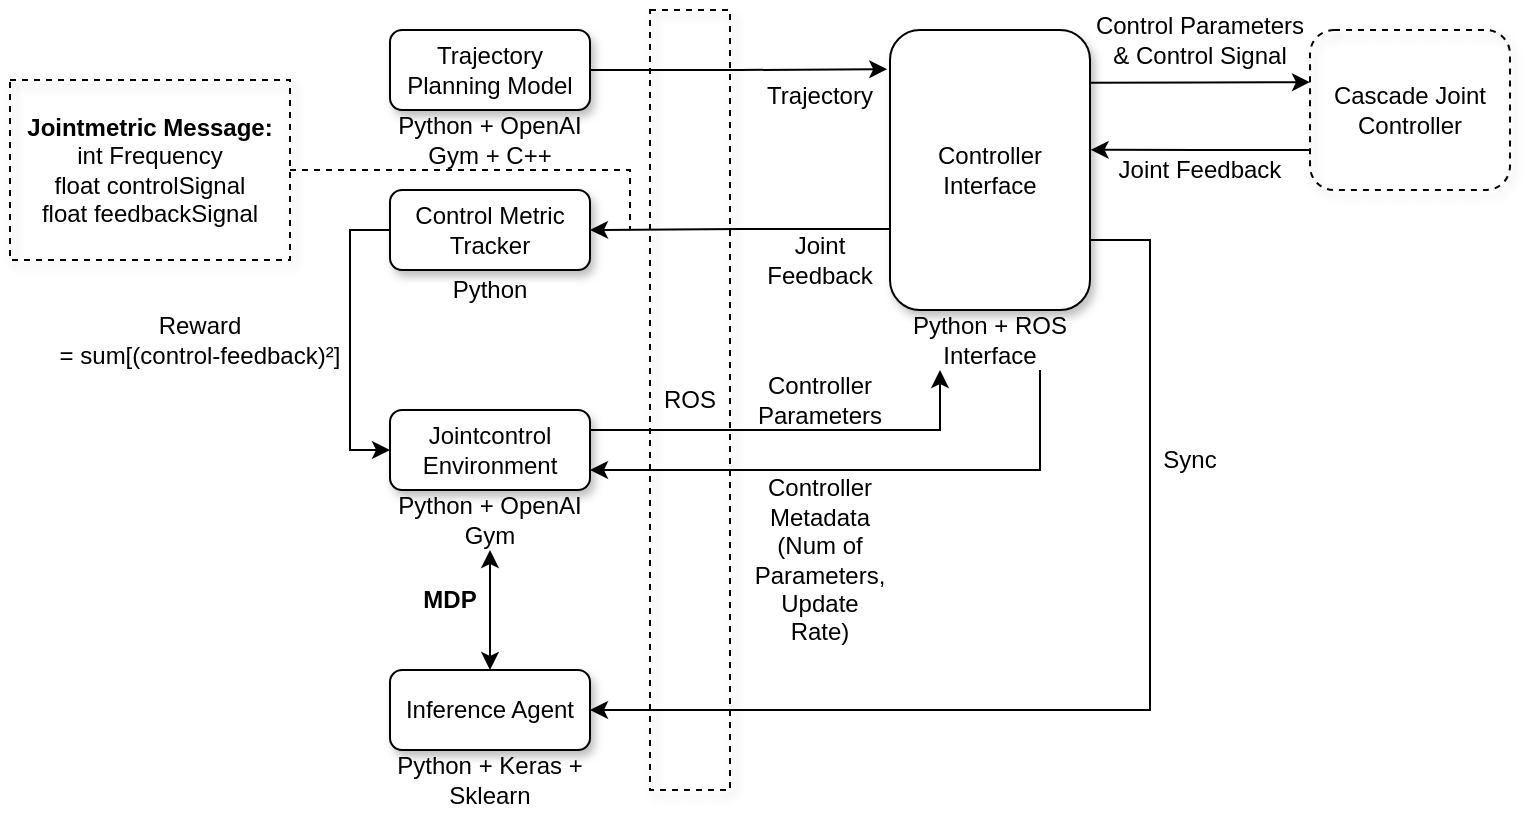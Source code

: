 <mxfile version="15.2.7" type="device"><diagram id="HK3_xNM6jx3Wpafa73o2" name="Page-1"><mxGraphModel dx="1764" dy="986" grid="1" gridSize="10" guides="1" tooltips="1" connect="1" arrows="1" fold="1" page="1" pageScale="1" pageWidth="827" pageHeight="1169" math="0" shadow="0"><root><mxCell id="0"/><mxCell id="1" parent="0"/><mxCell id="TVt5JG4dqcYT70cMuzvg-8" style="edgeStyle=orthogonalEdgeStyle;rounded=0;orthogonalLoop=1;jettySize=auto;html=1;exitX=1;exitY=0.5;exitDx=0;exitDy=0;entryX=-0.014;entryY=0.14;entryDx=0;entryDy=0;entryPerimeter=0;" parent="1" source="TVt5JG4dqcYT70cMuzvg-1" target="TVt5JG4dqcYT70cMuzvg-5" edge="1"><mxGeometry relative="1" as="geometry"/></mxCell><mxCell id="TVt5JG4dqcYT70cMuzvg-1" value="Trajectory Planning Model" style="rounded=1;whiteSpace=wrap;html=1;shadow=1;" parent="1" vertex="1"><mxGeometry x="210" y="50" width="100" height="40" as="geometry"/></mxCell><mxCell id="TVt5JG4dqcYT70cMuzvg-4" value="Python + OpenAI Gym + C++" style="text;html=1;strokeColor=none;fillColor=none;align=center;verticalAlign=middle;whiteSpace=wrap;rounded=0;shadow=1;" parent="1" vertex="1"><mxGeometry x="210" y="90" width="100" height="30" as="geometry"/></mxCell><mxCell id="TVt5JG4dqcYT70cMuzvg-33" style="edgeStyle=orthogonalEdgeStyle;rounded=0;orthogonalLoop=1;jettySize=auto;html=1;exitX=1;exitY=0.188;exitDx=0;exitDy=0;entryX=0;entryY=0.326;entryDx=0;entryDy=0;entryPerimeter=0;startArrow=none;startFill=0;endArrow=classic;endFill=1;exitPerimeter=0;" parent="1" source="TVt5JG4dqcYT70cMuzvg-5" target="TVt5JG4dqcYT70cMuzvg-31" edge="1"><mxGeometry relative="1" as="geometry"/></mxCell><mxCell id="TVt5JG4dqcYT70cMuzvg-39" style="edgeStyle=orthogonalEdgeStyle;rounded=0;orthogonalLoop=1;jettySize=auto;html=1;exitX=0.011;exitY=0.711;exitDx=0;exitDy=0;entryX=1;entryY=0.5;entryDx=0;entryDy=0;startArrow=none;startFill=0;endArrow=classic;endFill=1;exitPerimeter=0;" parent="1" source="TVt5JG4dqcYT70cMuzvg-5" target="TVt5JG4dqcYT70cMuzvg-9" edge="1"><mxGeometry relative="1" as="geometry"/></mxCell><mxCell id="TVt5JG4dqcYT70cMuzvg-5" value="Controller Interface" style="rounded=1;whiteSpace=wrap;html=1;shadow=1;" parent="1" vertex="1"><mxGeometry x="460" y="50" width="100" height="140" as="geometry"/></mxCell><mxCell id="TVt5JG4dqcYT70cMuzvg-6" value="Python&amp;nbsp;+ ROS Interface" style="text;html=1;strokeColor=none;fillColor=none;align=center;verticalAlign=middle;whiteSpace=wrap;rounded=0;shadow=1;" parent="1" vertex="1"><mxGeometry x="460" y="190" width="100" height="30" as="geometry"/></mxCell><mxCell id="TVt5JG4dqcYT70cMuzvg-7" value="ROS" style="rounded=0;whiteSpace=wrap;html=1;shadow=1;dashed=1;fillColor=none;" parent="1" vertex="1"><mxGeometry x="340" y="40" width="40" height="390" as="geometry"/></mxCell><mxCell id="TVt5JG4dqcYT70cMuzvg-42" style="edgeStyle=orthogonalEdgeStyle;rounded=0;orthogonalLoop=1;jettySize=auto;html=1;exitX=0;exitY=0.5;exitDx=0;exitDy=0;entryX=0;entryY=0.5;entryDx=0;entryDy=0;startArrow=none;startFill=0;endArrow=classic;endFill=1;" parent="1" source="TVt5JG4dqcYT70cMuzvg-9" target="TVt5JG4dqcYT70cMuzvg-12" edge="1"><mxGeometry relative="1" as="geometry"/></mxCell><mxCell id="TVt5JG4dqcYT70cMuzvg-9" value="Control Metric Tracker" style="rounded=1;whiteSpace=wrap;html=1;shadow=1;" parent="1" vertex="1"><mxGeometry x="210" y="130" width="100" height="40" as="geometry"/></mxCell><mxCell id="TVt5JG4dqcYT70cMuzvg-10" value="Python" style="text;html=1;strokeColor=none;fillColor=none;align=center;verticalAlign=middle;whiteSpace=wrap;rounded=0;shadow=1;" parent="1" vertex="1"><mxGeometry x="210" y="170" width="100" height="20" as="geometry"/></mxCell><mxCell id="TVt5JG4dqcYT70cMuzvg-20" style="edgeStyle=orthogonalEdgeStyle;rounded=0;orthogonalLoop=1;jettySize=auto;html=1;exitX=1;exitY=0.75;exitDx=0;exitDy=0;entryX=0.75;entryY=1;entryDx=0;entryDy=0;startArrow=classic;startFill=1;endArrow=none;endFill=0;" parent="1" source="TVt5JG4dqcYT70cMuzvg-12" target="TVt5JG4dqcYT70cMuzvg-6" edge="1"><mxGeometry relative="1" as="geometry"><Array as="points"><mxPoint x="535" y="270"/></Array></mxGeometry></mxCell><mxCell id="TVt5JG4dqcYT70cMuzvg-22" style="edgeStyle=orthogonalEdgeStyle;rounded=0;orthogonalLoop=1;jettySize=auto;html=1;exitX=1;exitY=0.25;exitDx=0;exitDy=0;entryX=0.25;entryY=1;entryDx=0;entryDy=0;startArrow=none;startFill=0;endArrow=classic;endFill=1;" parent="1" source="TVt5JG4dqcYT70cMuzvg-12" target="TVt5JG4dqcYT70cMuzvg-6" edge="1"><mxGeometry relative="1" as="geometry"/></mxCell><mxCell id="TVt5JG4dqcYT70cMuzvg-12" value="Jointcontrol Environment" style="rounded=1;whiteSpace=wrap;html=1;shadow=1;" parent="1" vertex="1"><mxGeometry x="210" y="240" width="100" height="40" as="geometry"/></mxCell><mxCell id="TVt5JG4dqcYT70cMuzvg-13" value="Python + OpenAI Gym" style="text;html=1;strokeColor=none;fillColor=none;align=center;verticalAlign=middle;whiteSpace=wrap;rounded=0;shadow=1;" parent="1" vertex="1"><mxGeometry x="210" y="280" width="100" height="30" as="geometry"/></mxCell><mxCell id="TVt5JG4dqcYT70cMuzvg-16" value="Sync" style="text;html=1;strokeColor=none;fillColor=none;align=center;verticalAlign=middle;whiteSpace=wrap;rounded=0;shadow=1;dashed=1;" parent="1" vertex="1"><mxGeometry x="590.0" y="250" width="40" height="30" as="geometry"/></mxCell><mxCell id="TVt5JG4dqcYT70cMuzvg-17" value="" style="endArrow=classic;html=1;rounded=0;edgeStyle=orthogonalEdgeStyle;exitX=1;exitY=0.75;exitDx=0;exitDy=0;entryX=1;entryY=0.5;entryDx=0;entryDy=0;" parent="1" source="TVt5JG4dqcYT70cMuzvg-5" target="TVt5JG4dqcYT70cMuzvg-24" edge="1"><mxGeometry relative="1" as="geometry"><mxPoint x="937" y="190" as="sourcePoint"/><mxPoint x="937" y="240" as="targetPoint"/><Array as="points"><mxPoint x="590" y="155"/><mxPoint x="590" y="390"/></Array></mxGeometry></mxCell><mxCell id="TVt5JG4dqcYT70cMuzvg-19" value="Trajectory" style="text;html=1;strokeColor=none;fillColor=none;align=center;verticalAlign=middle;whiteSpace=wrap;rounded=0;shadow=1;dashed=1;" parent="1" vertex="1"><mxGeometry x="390" y="68" width="70" height="30" as="geometry"/></mxCell><mxCell id="TVt5JG4dqcYT70cMuzvg-21" value="Controller Metadata&lt;br&gt;(Num of Parameters, Update Rate)" style="text;html=1;strokeColor=none;fillColor=none;align=center;verticalAlign=middle;whiteSpace=wrap;rounded=0;shadow=1;dashed=1;" parent="1" vertex="1"><mxGeometry x="390" y="270" width="70" height="90" as="geometry"/></mxCell><mxCell id="TVt5JG4dqcYT70cMuzvg-23" value="Controller Parameters" style="text;html=1;strokeColor=none;fillColor=none;align=center;verticalAlign=middle;whiteSpace=wrap;rounded=0;shadow=1;dashed=1;" parent="1" vertex="1"><mxGeometry x="385" y="220" width="80" height="30" as="geometry"/></mxCell><mxCell id="TVt5JG4dqcYT70cMuzvg-24" value="Inference Agent" style="rounded=1;whiteSpace=wrap;html=1;shadow=1;" parent="1" vertex="1"><mxGeometry x="210" y="370" width="100" height="40" as="geometry"/></mxCell><mxCell id="TVt5JG4dqcYT70cMuzvg-25" value="Python + Keras + Sklearn" style="text;html=1;strokeColor=none;fillColor=none;align=center;verticalAlign=middle;whiteSpace=wrap;rounded=0;shadow=1;" parent="1" vertex="1"><mxGeometry x="210" y="410" width="100" height="30" as="geometry"/></mxCell><mxCell id="TVt5JG4dqcYT70cMuzvg-26" style="edgeStyle=orthogonalEdgeStyle;rounded=0;orthogonalLoop=1;jettySize=auto;html=1;exitX=0.5;exitY=0;exitDx=0;exitDy=0;startArrow=classic;startFill=1;endArrow=classic;endFill=1;entryX=0.5;entryY=1;entryDx=0;entryDy=0;" parent="1" source="TVt5JG4dqcYT70cMuzvg-24" target="TVt5JG4dqcYT70cMuzvg-13" edge="1"><mxGeometry relative="1" as="geometry"><mxPoint x="150" y="390" as="targetPoint"/><mxPoint x="210" y="390" as="sourcePoint"/></mxGeometry></mxCell><mxCell id="TVt5JG4dqcYT70cMuzvg-27" value="&lt;b&gt;MDP&lt;/b&gt;" style="text;html=1;strokeColor=none;fillColor=none;align=center;verticalAlign=middle;whiteSpace=wrap;rounded=0;shadow=1;dashed=1;" parent="1" vertex="1"><mxGeometry x="210" y="320" width="60" height="30" as="geometry"/></mxCell><mxCell id="TVt5JG4dqcYT70cMuzvg-29" value="Reward&lt;br&gt;= sum[(control-feedback)²]" style="text;html=1;strokeColor=none;fillColor=none;align=center;verticalAlign=middle;whiteSpace=wrap;rounded=0;shadow=1;dashed=1;" parent="1" vertex="1"><mxGeometry x="40" y="190" width="150" height="30" as="geometry"/></mxCell><mxCell id="TVt5JG4dqcYT70cMuzvg-34" style="edgeStyle=orthogonalEdgeStyle;rounded=0;orthogonalLoop=1;jettySize=auto;html=1;exitX=0;exitY=0.75;exitDx=0;exitDy=0;entryX=1.003;entryY=0.428;entryDx=0;entryDy=0;entryPerimeter=0;startArrow=none;startFill=0;endArrow=classic;endFill=1;" parent="1" source="TVt5JG4dqcYT70cMuzvg-31" target="TVt5JG4dqcYT70cMuzvg-5" edge="1"><mxGeometry relative="1" as="geometry"/></mxCell><mxCell id="TVt5JG4dqcYT70cMuzvg-31" value="Cascade Joint Controller" style="rounded=1;whiteSpace=wrap;html=1;shadow=1;dashed=1;fillColor=none;" parent="1" vertex="1"><mxGeometry x="670" y="50" width="100" height="80" as="geometry"/></mxCell><mxCell id="TVt5JG4dqcYT70cMuzvg-35" value="Control Parameters &amp;amp; Control Signal" style="text;html=1;strokeColor=none;fillColor=none;align=center;verticalAlign=middle;whiteSpace=wrap;rounded=0;shadow=1;dashed=1;" parent="1" vertex="1"><mxGeometry x="560" y="40" width="110" height="30" as="geometry"/></mxCell><mxCell id="TVt5JG4dqcYT70cMuzvg-36" value="Joint Feedback" style="text;html=1;strokeColor=none;fillColor=none;align=center;verticalAlign=middle;whiteSpace=wrap;rounded=0;shadow=1;dashed=1;" parent="1" vertex="1"><mxGeometry x="560" y="105" width="110" height="30" as="geometry"/></mxCell><mxCell id="TVt5JG4dqcYT70cMuzvg-40" value="Joint Feedback" style="text;html=1;strokeColor=none;fillColor=none;align=center;verticalAlign=middle;whiteSpace=wrap;rounded=0;shadow=1;dashed=1;" parent="1" vertex="1"><mxGeometry x="390" y="150" width="70" height="30" as="geometry"/></mxCell><mxCell id="0xTSCxB8VxYg0n7juyQg-2" style="edgeStyle=orthogonalEdgeStyle;rounded=0;orthogonalLoop=1;jettySize=auto;html=1;exitX=1;exitY=0.5;exitDx=0;exitDy=0;endArrow=none;endFill=0;dashed=1;" edge="1" parent="1" source="0xTSCxB8VxYg0n7juyQg-1"><mxGeometry relative="1" as="geometry"><mxPoint x="330" y="150" as="targetPoint"/><Array as="points"><mxPoint x="330" y="120"/></Array></mxGeometry></mxCell><mxCell id="0xTSCxB8VxYg0n7juyQg-1" value="&lt;b&gt;Jointmetric Message:&lt;/b&gt;&lt;br&gt;int Frequency&lt;br&gt;float controlSignal&lt;br&gt;float feedbackSignal" style="text;html=1;strokeColor=default;fillColor=none;align=center;verticalAlign=middle;whiteSpace=wrap;rounded=0;dashed=1;shadow=1;" vertex="1" parent="1"><mxGeometry x="20" y="75" width="140" height="90" as="geometry"/></mxCell></root></mxGraphModel></diagram></mxfile>